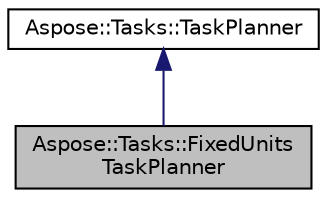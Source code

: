 digraph "Aspose::Tasks::FixedUnitsTaskPlanner"
{
 // LATEX_PDF_SIZE
  edge [fontname="Helvetica",fontsize="10",labelfontname="Helvetica",labelfontsize="10"];
  node [fontname="Helvetica",fontsize="10",shape=record];
  Node1 [label="Aspose::Tasks::FixedUnits\lTaskPlanner",height=0.2,width=0.4,color="black", fillcolor="grey75", style="filled", fontcolor="black",tooltip=" "];
  Node2 -> Node1 [dir="back",color="midnightblue",fontsize="10",style="solid",fontname="Helvetica"];
  Node2 [label="Aspose::Tasks::TaskPlanner",height=0.2,width=0.4,color="black", fillcolor="white", style="filled",URL="$class_aspose_1_1_tasks_1_1_task_planner.html",tooltip=" "];
}
